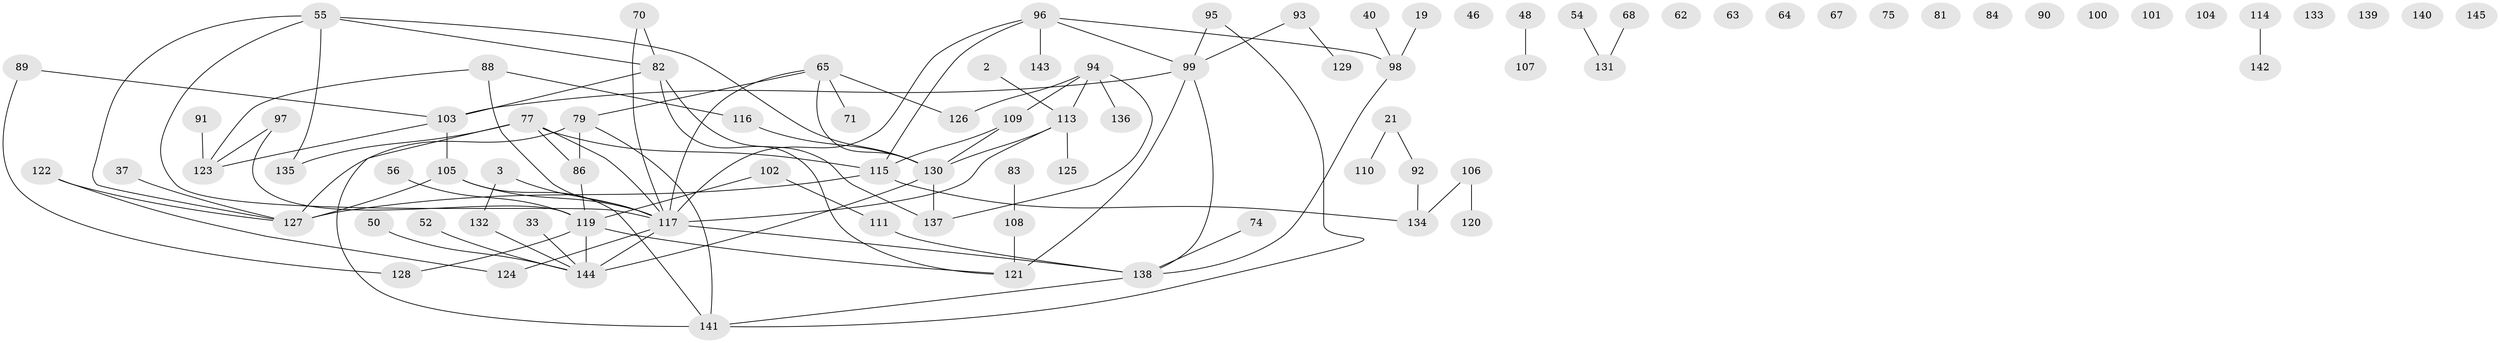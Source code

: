 // original degree distribution, {2: 0.30344827586206896, 1: 0.19310344827586207, 3: 0.21379310344827587, 4: 0.08275862068965517, 5: 0.06896551724137931, 0: 0.1103448275862069, 7: 0.006896551724137931, 6: 0.020689655172413793}
// Generated by graph-tools (version 1.1) at 2025/43/03/04/25 21:43:14]
// undirected, 87 vertices, 100 edges
graph export_dot {
graph [start="1"]
  node [color=gray90,style=filled];
  2;
  3;
  19;
  21;
  33;
  37;
  40;
  46;
  48;
  50;
  52;
  54;
  55 [super="+39+44"];
  56;
  62;
  63;
  64;
  65 [super="+14"];
  67;
  68;
  70 [super="+16+60"];
  71;
  74;
  75;
  77 [super="+43+58"];
  79 [super="+15"];
  81;
  82;
  83;
  84;
  86 [super="+38"];
  88 [super="+35"];
  89;
  90;
  91;
  92;
  93;
  94 [super="+87"];
  95;
  96 [super="+47"];
  97 [super="+45+72"];
  98;
  99 [super="+32+80"];
  100;
  101;
  102;
  103 [super="+25+36+66"];
  104;
  105 [super="+20"];
  106;
  107;
  108;
  109 [super="+30"];
  110;
  111;
  113 [super="+51"];
  114 [super="+8"];
  115 [super="+7+85"];
  116;
  117 [super="+12+29+57+112"];
  119 [super="+18+61+76"];
  120;
  121 [super="+78"];
  122;
  123;
  124;
  125;
  126;
  127 [super="+10"];
  128;
  129;
  130 [super="+34+118"];
  131;
  132;
  133;
  134 [super="+22"];
  135 [super="+23"];
  136;
  137 [super="+27"];
  138 [super="+42+59"];
  139;
  140;
  141;
  142;
  143;
  144 [super="+17+4+73"];
  145;
  2 -- 113;
  3 -- 132;
  3 -- 117;
  19 -- 98;
  21 -- 92;
  21 -- 110;
  33 -- 144;
  37 -- 127;
  40 -- 98;
  48 -- 107;
  50 -- 144;
  52 -- 144;
  54 -- 131;
  55 -- 127;
  55 -- 130;
  55 -- 82;
  55 -- 117;
  55 -- 135;
  56 -- 119;
  65 -- 71;
  65 -- 126;
  65 -- 117;
  65 -- 79;
  65 -- 130;
  68 -- 131;
  70 -- 82;
  70 -- 117;
  74 -- 138;
  77 -- 141;
  77 -- 115 [weight=2];
  77 -- 86;
  77 -- 117;
  77 -- 135;
  79 -- 127 [weight=2];
  79 -- 141;
  79 -- 86;
  82 -- 137;
  82 -- 103;
  82 -- 121;
  83 -- 108;
  86 -- 119;
  88 -- 123;
  88 -- 116;
  88 -- 117;
  89 -- 128;
  89 -- 103;
  91 -- 123;
  92 -- 134;
  93 -- 99;
  93 -- 129;
  94 -- 109;
  94 -- 137;
  94 -- 136;
  94 -- 113;
  94 -- 126;
  95 -- 141;
  95 -- 99;
  96 -- 98;
  96 -- 115;
  96 -- 117;
  96 -- 143;
  96 -- 99;
  97 -- 123;
  97 -- 119;
  98 -- 138;
  99 -- 103;
  99 -- 138;
  99 -- 121 [weight=2];
  102 -- 111;
  102 -- 119;
  103 -- 105;
  103 -- 123;
  105 -- 127;
  105 -- 141;
  105 -- 117;
  106 -- 120;
  106 -- 134;
  108 -- 121;
  109 -- 130;
  109 -- 115;
  111 -- 138;
  113 -- 117;
  113 -- 125;
  113 -- 130;
  114 -- 142 [weight=2];
  115 -- 134;
  115 -- 127;
  116 -- 130;
  117 -- 124;
  117 -- 144 [weight=2];
  117 -- 138;
  119 -- 128;
  119 -- 144 [weight=3];
  119 -- 121;
  122 -- 124;
  122 -- 127;
  130 -- 144 [weight=2];
  130 -- 137;
  132 -- 144;
  138 -- 141;
}
